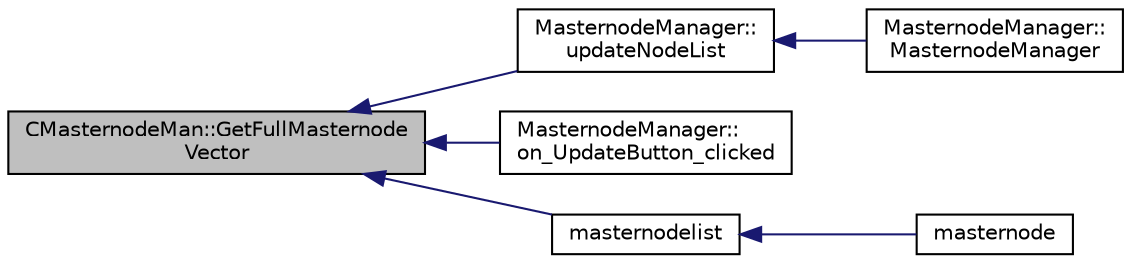 digraph "CMasternodeMan::GetFullMasternodeVector"
{
  edge [fontname="Helvetica",fontsize="10",labelfontname="Helvetica",labelfontsize="10"];
  node [fontname="Helvetica",fontsize="10",shape=record];
  rankdir="LR";
  Node119 [label="CMasternodeMan::GetFullMasternode\lVector",height=0.2,width=0.4,color="black", fillcolor="grey75", style="filled", fontcolor="black"];
  Node119 -> Node120 [dir="back",color="midnightblue",fontsize="10",style="solid",fontname="Helvetica"];
  Node120 [label="MasternodeManager::\lupdateNodeList",height=0.2,width=0.4,color="black", fillcolor="white", style="filled",URL="$class_masternode_manager.html#a5485a8bd6ccf673027165cc1207dfae9"];
  Node120 -> Node121 [dir="back",color="midnightblue",fontsize="10",style="solid",fontname="Helvetica"];
  Node121 [label="MasternodeManager::\lMasternodeManager",height=0.2,width=0.4,color="black", fillcolor="white", style="filled",URL="$class_masternode_manager.html#ad18cb99065e056e6b791e2356de826bf"];
  Node119 -> Node122 [dir="back",color="midnightblue",fontsize="10",style="solid",fontname="Helvetica"];
  Node122 [label="MasternodeManager::\lon_UpdateButton_clicked",height=0.2,width=0.4,color="black", fillcolor="white", style="filled",URL="$class_masternode_manager.html#ae8d07b4d869e3eb09fe1be445eff0430"];
  Node119 -> Node123 [dir="back",color="midnightblue",fontsize="10",style="solid",fontname="Helvetica"];
  Node123 [label="masternodelist",height=0.2,width=0.4,color="black", fillcolor="white", style="filled",URL="$rpcstashedsend_8cpp.html#a3a7ed7e37f21eb2912afc6e776f7236c"];
  Node123 -> Node124 [dir="back",color="midnightblue",fontsize="10",style="solid",fontname="Helvetica"];
  Node124 [label="masternode",height=0.2,width=0.4,color="black", fillcolor="white", style="filled",URL="$rpcstashedsend_8cpp.html#a30609e443aeb47c29ed0878d16b1b5e1"];
}
